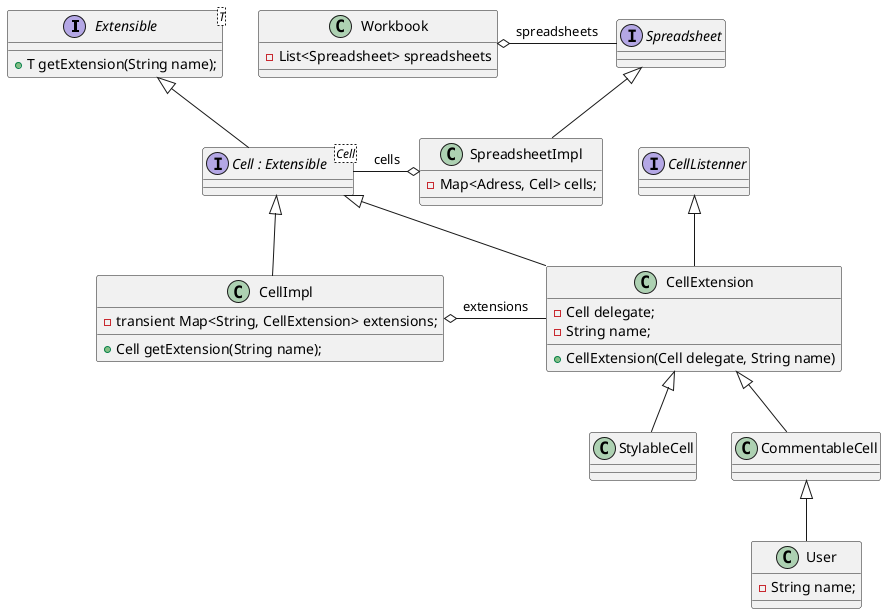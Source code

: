 @startuml core02_01_analysis_cell_delegate.png
    interface Extensible<T> {
        +T getExtension(String name);
    }
    interface "Cell : Extensible<Cell>" as Cell {
    }
    class CellImpl {
        -transient Map<String, CellExtension> extensions;
        +Cell getExtension(String name);
    }
    class CellExtension {
	-Cell delegate;
	-String name;
        +CellExtension(Cell delegate, String name)
    }
    class StylableCell {
    }
    interface CellListenner {
    }
    class "CommentableCell" as CommentableCell {
    }

    class User{
        -String name;
    }

    interface Spreadsheet{
    }

    class SpreadsheetImpl{
        -Map<Adress, Cell> cells;
    }
    
    class Workbook{
        -List<Spreadsheet> spreadsheets
    }

    Extensible <|-- Cell

    Cell <|-- CellExtension
    CellListenner <|-- CellExtension
    CellExtension <|-- StylableCell

    Cell <|-- CellImpl

    CellImpl o- CellExtension : extensions

    CellExtension <|-- CommentableCell
    CommentableCell <|-- User
    
    Spreadsheet <|-- SpreadsheetImpl
    SpreadsheetImpl o- Cell: cells
    
    Workbook o- Spreadsheet: spreadsheets

@enduml

